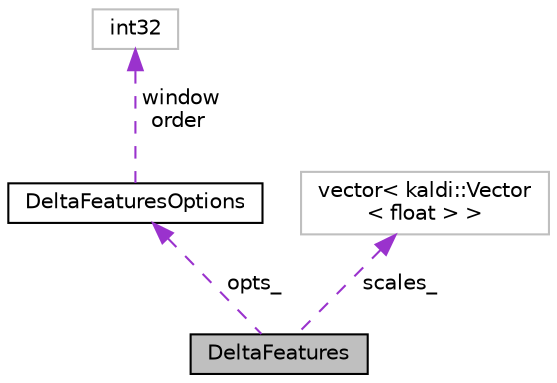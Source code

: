 digraph "DeltaFeatures"
{
  edge [fontname="Helvetica",fontsize="10",labelfontname="Helvetica",labelfontsize="10"];
  node [fontname="Helvetica",fontsize="10",shape=record];
  Node1 [label="DeltaFeatures",height=0.2,width=0.4,color="black", fillcolor="grey75", style="filled", fontcolor="black"];
  Node2 -> Node1 [dir="back",color="darkorchid3",fontsize="10",style="dashed",label=" opts_" ,fontname="Helvetica"];
  Node2 [label="DeltaFeaturesOptions",height=0.2,width=0.4,color="black", fillcolor="white", style="filled",URL="$structkaldi_1_1DeltaFeaturesOptions.html"];
  Node3 -> Node2 [dir="back",color="darkorchid3",fontsize="10",style="dashed",label=" window\norder" ,fontname="Helvetica"];
  Node3 [label="int32",height=0.2,width=0.4,color="grey75", fillcolor="white", style="filled"];
  Node4 -> Node1 [dir="back",color="darkorchid3",fontsize="10",style="dashed",label=" scales_" ,fontname="Helvetica"];
  Node4 [label="vector\< kaldi::Vector\l\< float \> \>",height=0.2,width=0.4,color="grey75", fillcolor="white", style="filled"];
}
